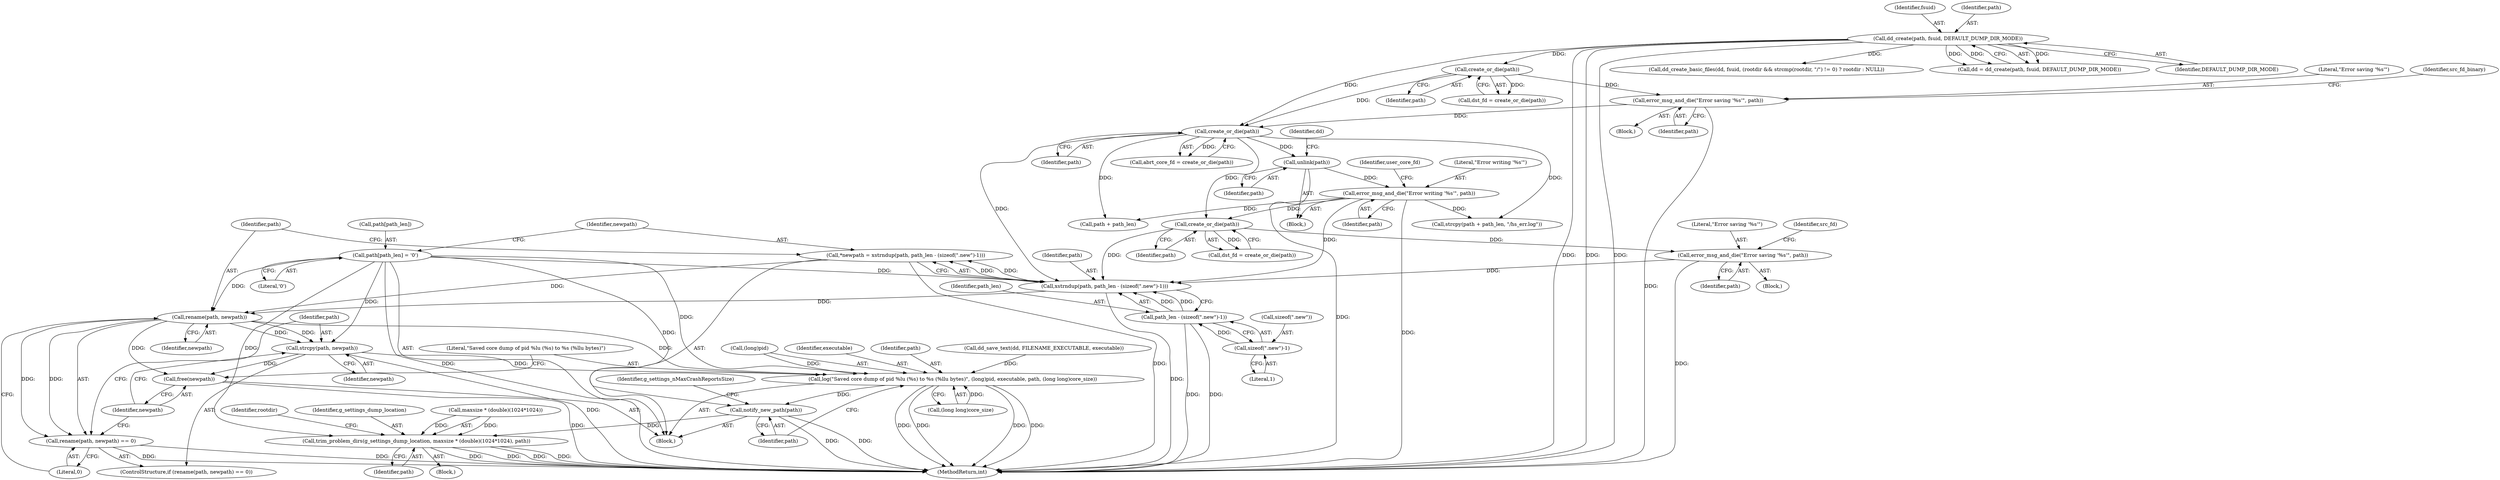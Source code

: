digraph "0_abrt_17cb66b13997b0159b4253b3f5722db79f476d68@pointer" {
"1001053" [label="(Call,*newpath = xstrndup(path, path_len - (sizeof(\".new\")-1)))"];
"1001055" [label="(Call,xstrndup(path, path_len - (sizeof(\".new\")-1)))"];
"1001047" [label="(Call,path[path_len] = '\0')"];
"1001040" [label="(Call,error_msg_and_die(\"Error saving '%s'\", path))"];
"1001019" [label="(Call,create_or_die(path))"];
"1000939" [label="(Call,error_msg_and_die(\"Error writing '%s'\", path))"];
"1000926" [label="(Call,unlink(path))"];
"1000901" [label="(Call,create_or_die(path))"];
"1000893" [label="(Call,error_msg_and_die(\"Error saving '%s'\", path))"];
"1000867" [label="(Call,create_or_die(path))"];
"1000618" [label="(Call,dd_create(path, fsuid, DEFAULT_DUMP_DIR_MODE))"];
"1001057" [label="(Call,path_len - (sizeof(\".new\")-1))"];
"1001059" [label="(Call,sizeof(\".new\")-1)"];
"1001065" [label="(Call,rename(path, newpath))"];
"1001064" [label="(Call,rename(path, newpath) == 0)"];
"1001069" [label="(Call,strcpy(path, newpath))"];
"1001072" [label="(Call,free(newpath))"];
"1001074" [label="(Call,log(\"Saved core dump of pid %lu (%s) to %s (%llu bytes)\", (long)pid, executable, path, (long long)core_size))"];
"1001084" [label="(Call,notify_new_path(path))"];
"1001102" [label="(Call,trim_problem_dirs(g_settings_dump_location, maxsize * (double)(1024*1024), path))"];
"1000868" [label="(Identifier,path)"];
"1000890" [label="(Block,)"];
"1000939" [label="(Call,error_msg_and_die(\"Error writing '%s'\", path))"];
"1000927" [label="(Identifier,path)"];
"1001180" [label="(MethodReturn,int)"];
"1001019" [label="(Call,create_or_die(path))"];
"1001081" [label="(Call,(long long)core_size)"];
"1001079" [label="(Identifier,executable)"];
"1001065" [label="(Call,rename(path, newpath))"];
"1001102" [label="(Call,trim_problem_dirs(g_settings_dump_location, maxsize * (double)(1024*1024), path))"];
"1000893" [label="(Call,error_msg_and_die(\"Error saving '%s'\", path))"];
"1001020" [label="(Identifier,path)"];
"1000620" [label="(Identifier,fsuid)"];
"1000902" [label="(Identifier,path)"];
"1001057" [label="(Call,path_len - (sizeof(\".new\")-1))"];
"1001059" [label="(Call,sizeof(\".new\")-1)"];
"1001041" [label="(Literal,\"Error saving '%s'\")"];
"1001103" [label="(Identifier,g_settings_dump_location)"];
"1000630" [label="(Call,dd_create_basic_files(dd, fsuid, (rootdir && strcmp(rootdir, \"/\") != 0) ? rootdir : NULL))"];
"1001080" [label="(Identifier,path)"];
"1001088" [label="(Identifier,g_settings_nMaxCrashReportsSize)"];
"1001071" [label="(Identifier,newpath)"];
"1001084" [label="(Call,notify_new_path(path))"];
"1000616" [label="(Call,dd = dd_create(path, fsuid, DEFAULT_DUMP_DIR_MODE))"];
"1001090" [label="(Block,)"];
"1001066" [label="(Identifier,path)"];
"1001067" [label="(Identifier,newpath)"];
"1001063" [label="(ControlStructure,if (rename(path, newpath) == 0))"];
"1000925" [label="(Block,)"];
"1001012" [label="(Call,path + path_len)"];
"1001062" [label="(Literal,1)"];
"1001042" [label="(Identifier,path)"];
"1001073" [label="(Identifier,newpath)"];
"1001048" [label="(Call,path[path_len])"];
"1001111" [label="(Identifier,path)"];
"1001069" [label="(Call,strcpy(path, newpath))"];
"1000929" [label="(Identifier,dd)"];
"1000865" [label="(Call,dst_fd = create_or_die(path))"];
"1000774" [label="(Call,dd_save_text(dd, FILENAME_EXECUTABLE, executable))"];
"1001040" [label="(Call,error_msg_and_die(\"Error saving '%s'\", path))"];
"1001104" [label="(Call,maxsize * (double)(1024*1024))"];
"1001055" [label="(Call,xstrndup(path, path_len - (sizeof(\".new\")-1)))"];
"1000621" [label="(Identifier,DEFAULT_DUMP_DIR_MODE)"];
"1001113" [label="(Identifier,rootdir)"];
"1001075" [label="(Literal,\"Saved core dump of pid %lu (%s) to %s (%llu bytes)\")"];
"1001054" [label="(Identifier,newpath)"];
"1001070" [label="(Identifier,path)"];
"1000899" [label="(Call,abrt_core_fd = create_or_die(path))"];
"1000895" [label="(Identifier,path)"];
"1001051" [label="(Literal,'\0')"];
"1001060" [label="(Call,sizeof(\".new\"))"];
"1001011" [label="(Call,strcpy(path + path_len, \"/hs_err.log\"))"];
"1000945" [label="(Identifier,user_core_fd)"];
"1000618" [label="(Call,dd_create(path, fsuid, DEFAULT_DUMP_DIR_MODE))"];
"1001072" [label="(Call,free(newpath))"];
"1001017" [label="(Call,dst_fd = create_or_die(path))"];
"1000941" [label="(Identifier,path)"];
"1000894" [label="(Literal,\"Error saving '%s'\")"];
"1001053" [label="(Call,*newpath = xstrndup(path, path_len - (sizeof(\".new\")-1)))"];
"1000897" [label="(Identifier,src_fd_binary)"];
"1000926" [label="(Call,unlink(path))"];
"1000940" [label="(Literal,\"Error writing '%s'\")"];
"1001044" [label="(Identifier,src_fd)"];
"1001058" [label="(Identifier,path_len)"];
"1000867" [label="(Call,create_or_die(path))"];
"1001068" [label="(Literal,0)"];
"1000624" [label="(Block,)"];
"1001076" [label="(Call,(long)pid)"];
"1001064" [label="(Call,rename(path, newpath) == 0)"];
"1001056" [label="(Identifier,path)"];
"1001037" [label="(Block,)"];
"1000619" [label="(Identifier,path)"];
"1000901" [label="(Call,create_or_die(path))"];
"1001074" [label="(Call,log(\"Saved core dump of pid %lu (%s) to %s (%llu bytes)\", (long)pid, executable, path, (long long)core_size))"];
"1001047" [label="(Call,path[path_len] = '\0')"];
"1001085" [label="(Identifier,path)"];
"1001053" -> "1000624"  [label="AST: "];
"1001053" -> "1001055"  [label="CFG: "];
"1001054" -> "1001053"  [label="AST: "];
"1001055" -> "1001053"  [label="AST: "];
"1001066" -> "1001053"  [label="CFG: "];
"1001053" -> "1001180"  [label="DDG: "];
"1001055" -> "1001053"  [label="DDG: "];
"1001055" -> "1001053"  [label="DDG: "];
"1001053" -> "1001065"  [label="DDG: "];
"1001055" -> "1001057"  [label="CFG: "];
"1001056" -> "1001055"  [label="AST: "];
"1001057" -> "1001055"  [label="AST: "];
"1001055" -> "1001180"  [label="DDG: "];
"1001047" -> "1001055"  [label="DDG: "];
"1001040" -> "1001055"  [label="DDG: "];
"1000939" -> "1001055"  [label="DDG: "];
"1001019" -> "1001055"  [label="DDG: "];
"1000901" -> "1001055"  [label="DDG: "];
"1001057" -> "1001055"  [label="DDG: "];
"1001057" -> "1001055"  [label="DDG: "];
"1001055" -> "1001065"  [label="DDG: "];
"1001047" -> "1000624"  [label="AST: "];
"1001047" -> "1001051"  [label="CFG: "];
"1001048" -> "1001047"  [label="AST: "];
"1001051" -> "1001047"  [label="AST: "];
"1001054" -> "1001047"  [label="CFG: "];
"1001047" -> "1001180"  [label="DDG: "];
"1001047" -> "1001065"  [label="DDG: "];
"1001047" -> "1001069"  [label="DDG: "];
"1001047" -> "1001074"  [label="DDG: "];
"1001047" -> "1001084"  [label="DDG: "];
"1001047" -> "1001102"  [label="DDG: "];
"1001040" -> "1001037"  [label="AST: "];
"1001040" -> "1001042"  [label="CFG: "];
"1001041" -> "1001040"  [label="AST: "];
"1001042" -> "1001040"  [label="AST: "];
"1001044" -> "1001040"  [label="CFG: "];
"1001040" -> "1001180"  [label="DDG: "];
"1001019" -> "1001040"  [label="DDG: "];
"1001019" -> "1001017"  [label="AST: "];
"1001019" -> "1001020"  [label="CFG: "];
"1001020" -> "1001019"  [label="AST: "];
"1001017" -> "1001019"  [label="CFG: "];
"1001019" -> "1001017"  [label="DDG: "];
"1000939" -> "1001019"  [label="DDG: "];
"1000901" -> "1001019"  [label="DDG: "];
"1000939" -> "1000925"  [label="AST: "];
"1000939" -> "1000941"  [label="CFG: "];
"1000940" -> "1000939"  [label="AST: "];
"1000941" -> "1000939"  [label="AST: "];
"1000945" -> "1000939"  [label="CFG: "];
"1000939" -> "1001180"  [label="DDG: "];
"1000926" -> "1000939"  [label="DDG: "];
"1000939" -> "1001011"  [label="DDG: "];
"1000939" -> "1001012"  [label="DDG: "];
"1000926" -> "1000925"  [label="AST: "];
"1000926" -> "1000927"  [label="CFG: "];
"1000927" -> "1000926"  [label="AST: "];
"1000929" -> "1000926"  [label="CFG: "];
"1000926" -> "1001180"  [label="DDG: "];
"1000901" -> "1000926"  [label="DDG: "];
"1000901" -> "1000899"  [label="AST: "];
"1000901" -> "1000902"  [label="CFG: "];
"1000902" -> "1000901"  [label="AST: "];
"1000899" -> "1000901"  [label="CFG: "];
"1000901" -> "1000899"  [label="DDG: "];
"1000893" -> "1000901"  [label="DDG: "];
"1000618" -> "1000901"  [label="DDG: "];
"1000867" -> "1000901"  [label="DDG: "];
"1000901" -> "1001011"  [label="DDG: "];
"1000901" -> "1001012"  [label="DDG: "];
"1000893" -> "1000890"  [label="AST: "];
"1000893" -> "1000895"  [label="CFG: "];
"1000894" -> "1000893"  [label="AST: "];
"1000895" -> "1000893"  [label="AST: "];
"1000897" -> "1000893"  [label="CFG: "];
"1000893" -> "1001180"  [label="DDG: "];
"1000867" -> "1000893"  [label="DDG: "];
"1000867" -> "1000865"  [label="AST: "];
"1000867" -> "1000868"  [label="CFG: "];
"1000868" -> "1000867"  [label="AST: "];
"1000865" -> "1000867"  [label="CFG: "];
"1000867" -> "1000865"  [label="DDG: "];
"1000618" -> "1000867"  [label="DDG: "];
"1000618" -> "1000616"  [label="AST: "];
"1000618" -> "1000621"  [label="CFG: "];
"1000619" -> "1000618"  [label="AST: "];
"1000620" -> "1000618"  [label="AST: "];
"1000621" -> "1000618"  [label="AST: "];
"1000616" -> "1000618"  [label="CFG: "];
"1000618" -> "1001180"  [label="DDG: "];
"1000618" -> "1001180"  [label="DDG: "];
"1000618" -> "1001180"  [label="DDG: "];
"1000618" -> "1000616"  [label="DDG: "];
"1000618" -> "1000616"  [label="DDG: "];
"1000618" -> "1000616"  [label="DDG: "];
"1000618" -> "1000630"  [label="DDG: "];
"1001057" -> "1001059"  [label="CFG: "];
"1001058" -> "1001057"  [label="AST: "];
"1001059" -> "1001057"  [label="AST: "];
"1001057" -> "1001180"  [label="DDG: "];
"1001057" -> "1001180"  [label="DDG: "];
"1001059" -> "1001057"  [label="DDG: "];
"1001059" -> "1001062"  [label="CFG: "];
"1001060" -> "1001059"  [label="AST: "];
"1001062" -> "1001059"  [label="AST: "];
"1001065" -> "1001064"  [label="AST: "];
"1001065" -> "1001067"  [label="CFG: "];
"1001066" -> "1001065"  [label="AST: "];
"1001067" -> "1001065"  [label="AST: "];
"1001068" -> "1001065"  [label="CFG: "];
"1001065" -> "1001064"  [label="DDG: "];
"1001065" -> "1001064"  [label="DDG: "];
"1001065" -> "1001069"  [label="DDG: "];
"1001065" -> "1001069"  [label="DDG: "];
"1001065" -> "1001072"  [label="DDG: "];
"1001065" -> "1001074"  [label="DDG: "];
"1001064" -> "1001063"  [label="AST: "];
"1001064" -> "1001068"  [label="CFG: "];
"1001068" -> "1001064"  [label="AST: "];
"1001070" -> "1001064"  [label="CFG: "];
"1001073" -> "1001064"  [label="CFG: "];
"1001064" -> "1001180"  [label="DDG: "];
"1001064" -> "1001180"  [label="DDG: "];
"1001069" -> "1001063"  [label="AST: "];
"1001069" -> "1001071"  [label="CFG: "];
"1001070" -> "1001069"  [label="AST: "];
"1001071" -> "1001069"  [label="AST: "];
"1001073" -> "1001069"  [label="CFG: "];
"1001069" -> "1001180"  [label="DDG: "];
"1001069" -> "1001072"  [label="DDG: "];
"1001069" -> "1001074"  [label="DDG: "];
"1001072" -> "1000624"  [label="AST: "];
"1001072" -> "1001073"  [label="CFG: "];
"1001073" -> "1001072"  [label="AST: "];
"1001075" -> "1001072"  [label="CFG: "];
"1001072" -> "1001180"  [label="DDG: "];
"1001074" -> "1000624"  [label="AST: "];
"1001074" -> "1001081"  [label="CFG: "];
"1001075" -> "1001074"  [label="AST: "];
"1001076" -> "1001074"  [label="AST: "];
"1001079" -> "1001074"  [label="AST: "];
"1001080" -> "1001074"  [label="AST: "];
"1001081" -> "1001074"  [label="AST: "];
"1001085" -> "1001074"  [label="CFG: "];
"1001074" -> "1001180"  [label="DDG: "];
"1001074" -> "1001180"  [label="DDG: "];
"1001074" -> "1001180"  [label="DDG: "];
"1001074" -> "1001180"  [label="DDG: "];
"1001076" -> "1001074"  [label="DDG: "];
"1000774" -> "1001074"  [label="DDG: "];
"1001081" -> "1001074"  [label="DDG: "];
"1001074" -> "1001084"  [label="DDG: "];
"1001084" -> "1000624"  [label="AST: "];
"1001084" -> "1001085"  [label="CFG: "];
"1001085" -> "1001084"  [label="AST: "];
"1001088" -> "1001084"  [label="CFG: "];
"1001084" -> "1001180"  [label="DDG: "];
"1001084" -> "1001180"  [label="DDG: "];
"1001084" -> "1001102"  [label="DDG: "];
"1001102" -> "1001090"  [label="AST: "];
"1001102" -> "1001111"  [label="CFG: "];
"1001103" -> "1001102"  [label="AST: "];
"1001104" -> "1001102"  [label="AST: "];
"1001111" -> "1001102"  [label="AST: "];
"1001113" -> "1001102"  [label="CFG: "];
"1001102" -> "1001180"  [label="DDG: "];
"1001102" -> "1001180"  [label="DDG: "];
"1001102" -> "1001180"  [label="DDG: "];
"1001102" -> "1001180"  [label="DDG: "];
"1001104" -> "1001102"  [label="DDG: "];
"1001104" -> "1001102"  [label="DDG: "];
}
